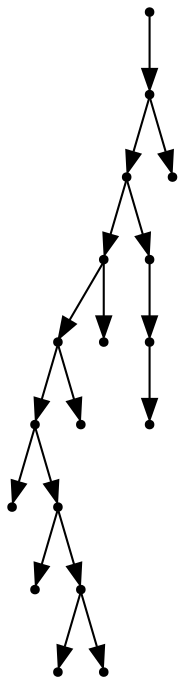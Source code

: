 digraph {
  17 [shape=point];
  16 [shape=point];
  14 [shape=point];
  10 [shape=point];
  8 [shape=point];
  6 [shape=point];
  0 [shape=point];
  5 [shape=point];
  1 [shape=point];
  4 [shape=point];
  2 [shape=point];
  3 [shape=point];
  7 [shape=point];
  9 [shape=point];
  13 [shape=point];
  12 [shape=point];
  11 [shape=point];
  15 [shape=point];
17 -> 16;
16 -> 14;
14 -> 10;
10 -> 8;
8 -> 6;
6 -> 0;
6 -> 5;
5 -> 1;
5 -> 4;
4 -> 2;
4 -> 3;
8 -> 7;
10 -> 9;
14 -> 13;
13 -> 12;
12 -> 11;
16 -> 15;
}
